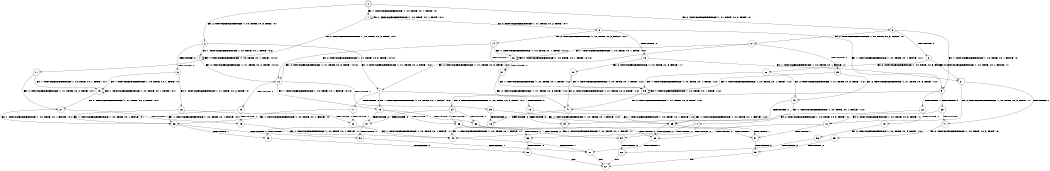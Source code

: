 digraph BCG {
size = "7, 10.5";
center = TRUE;
node [shape = circle];
0 [peripheries = 2];
0 -> 1 [label = "EX !1 !ATOMIC_EXCH_BRANCH (1, +0, TRUE, +0, 1, TRUE) !:0:"];
0 -> 2 [label = "EX !2 !ATOMIC_EXCH_BRANCH (1, +0, TRUE, +0, 3, TRUE) !:0:"];
0 -> 3 [label = "EX !0 !ATOMIC_EXCH_BRANCH (1, +1, TRUE, +0, 2, TRUE) !:0:"];
1 -> 4 [label = "EX !2 !ATOMIC_EXCH_BRANCH (1, +0, TRUE, +0, 3, TRUE) !:0:1:"];
1 -> 5 [label = "EX !0 !ATOMIC_EXCH_BRANCH (1, +1, TRUE, +0, 2, TRUE) !:0:1:"];
1 -> 1 [label = "EX !1 !ATOMIC_EXCH_BRANCH (1, +0, TRUE, +0, 1, TRUE) !:0:1:"];
2 -> 6 [label = "TERMINATE !2"];
2 -> 4 [label = "EX !1 !ATOMIC_EXCH_BRANCH (1, +0, TRUE, +0, 1, TRUE) !:0:2:"];
2 -> 7 [label = "EX !0 !ATOMIC_EXCH_BRANCH (1, +1, TRUE, +0, 2, TRUE) !:0:2:"];
3 -> 8 [label = "TERMINATE !0"];
3 -> 9 [label = "EX !1 !ATOMIC_EXCH_BRANCH (1, +0, TRUE, +0, 1, FALSE) !:0:"];
3 -> 10 [label = "EX !2 !ATOMIC_EXCH_BRANCH (1, +0, TRUE, +0, 3, FALSE) !:0:"];
4 -> 11 [label = "TERMINATE !2"];
4 -> 12 [label = "EX !0 !ATOMIC_EXCH_BRANCH (1, +1, TRUE, +0, 2, TRUE) !:0:1:2:"];
4 -> 4 [label = "EX !1 !ATOMIC_EXCH_BRANCH (1, +0, TRUE, +0, 1, TRUE) !:0:1:2:"];
5 -> 13 [label = "TERMINATE !0"];
5 -> 14 [label = "EX !2 !ATOMIC_EXCH_BRANCH (1, +0, TRUE, +0, 3, FALSE) !:0:1:"];
5 -> 9 [label = "EX !1 !ATOMIC_EXCH_BRANCH (1, +0, TRUE, +0, 1, FALSE) !:0:1:"];
6 -> 15 [label = "EX !1 !ATOMIC_EXCH_BRANCH (1, +0, TRUE, +0, 1, TRUE) !:0:"];
6 -> 16 [label = "EX !0 !ATOMIC_EXCH_BRANCH (1, +1, TRUE, +0, 2, TRUE) !:0:"];
7 -> 17 [label = "TERMINATE !2"];
7 -> 18 [label = "TERMINATE !0"];
7 -> 19 [label = "EX !1 !ATOMIC_EXCH_BRANCH (1, +0, TRUE, +0, 1, FALSE) !:0:2:"];
8 -> 20 [label = "EX !2 !ATOMIC_EXCH_BRANCH (1, +0, TRUE, +0, 3, FALSE) !:1:"];
8 -> 21 [label = "EX !1 !ATOMIC_EXCH_BRANCH (1, +0, TRUE, +0, 1, FALSE) !:1:"];
9 -> 22 [label = "TERMINATE !1"];
9 -> 23 [label = "TERMINATE !0"];
9 -> 24 [label = "EX !2 !ATOMIC_EXCH_BRANCH (1, +0, TRUE, +0, 3, TRUE) !:0:1:"];
10 -> 25 [label = "TERMINATE !0"];
10 -> 26 [label = "EX !1 !ATOMIC_EXCH_BRANCH (1, +0, TRUE, +0, 1, TRUE) !:0:2:"];
10 -> 7 [label = "EX !2 !ATOMIC_EXCH_BRANCH (1, +1, TRUE, +0, 3, TRUE) !:0:2:"];
11 -> 27 [label = "EX !0 !ATOMIC_EXCH_BRANCH (1, +1, TRUE, +0, 2, TRUE) !:0:1:"];
11 -> 15 [label = "EX !1 !ATOMIC_EXCH_BRANCH (1, +0, TRUE, +0, 1, TRUE) !:0:1:"];
12 -> 28 [label = "TERMINATE !2"];
12 -> 29 [label = "TERMINATE !0"];
12 -> 19 [label = "EX !1 !ATOMIC_EXCH_BRANCH (1, +0, TRUE, +0, 1, FALSE) !:0:1:2:"];
13 -> 30 [label = "EX !2 !ATOMIC_EXCH_BRANCH (1, +0, TRUE, +0, 3, FALSE) !:1:"];
13 -> 21 [label = "EX !1 !ATOMIC_EXCH_BRANCH (1, +0, TRUE, +0, 1, FALSE) !:1:"];
14 -> 31 [label = "TERMINATE !0"];
14 -> 12 [label = "EX !2 !ATOMIC_EXCH_BRANCH (1, +1, TRUE, +0, 3, TRUE) !:0:1:2:"];
14 -> 26 [label = "EX !1 !ATOMIC_EXCH_BRANCH (1, +0, TRUE, +0, 1, TRUE) !:0:1:2:"];
15 -> 27 [label = "EX !0 !ATOMIC_EXCH_BRANCH (1, +1, TRUE, +0, 2, TRUE) !:0:1:"];
15 -> 15 [label = "EX !1 !ATOMIC_EXCH_BRANCH (1, +0, TRUE, +0, 1, TRUE) !:0:1:"];
16 -> 32 [label = "TERMINATE !0"];
16 -> 33 [label = "EX !1 !ATOMIC_EXCH_BRANCH (1, +0, TRUE, +0, 1, FALSE) !:0:"];
17 -> 32 [label = "TERMINATE !0"];
17 -> 33 [label = "EX !1 !ATOMIC_EXCH_BRANCH (1, +0, TRUE, +0, 1, FALSE) !:0:"];
18 -> 34 [label = "TERMINATE !2"];
18 -> 35 [label = "EX !1 !ATOMIC_EXCH_BRANCH (1, +0, TRUE, +0, 1, FALSE) !:1:2:"];
19 -> 36 [label = "TERMINATE !1"];
19 -> 37 [label = "TERMINATE !2"];
19 -> 38 [label = "TERMINATE !0"];
20 -> 39 [label = "EX !1 !ATOMIC_EXCH_BRANCH (1, +0, TRUE, +0, 1, TRUE) !:1:2:"];
20 -> 40 [label = "EX !2 !ATOMIC_EXCH_BRANCH (1, +1, TRUE, +0, 3, TRUE) !:1:2:"];
21 -> 41 [label = "TERMINATE !1"];
21 -> 42 [label = "EX !2 !ATOMIC_EXCH_BRANCH (1, +0, TRUE, +0, 3, TRUE) !:1:"];
22 -> 43 [label = "TERMINATE !0"];
22 -> 44 [label = "EX !2 !ATOMIC_EXCH_BRANCH (1, +0, TRUE, +0, 3, TRUE) !:0:"];
23 -> 41 [label = "TERMINATE !1"];
23 -> 42 [label = "EX !2 !ATOMIC_EXCH_BRANCH (1, +0, TRUE, +0, 3, TRUE) !:1:"];
24 -> 36 [label = "TERMINATE !1"];
24 -> 37 [label = "TERMINATE !2"];
24 -> 38 [label = "TERMINATE !0"];
25 -> 39 [label = "EX !1 !ATOMIC_EXCH_BRANCH (1, +0, TRUE, +0, 1, TRUE) !:1:2:"];
25 -> 40 [label = "EX !2 !ATOMIC_EXCH_BRANCH (1, +1, TRUE, +0, 3, TRUE) !:1:2:"];
26 -> 31 [label = "TERMINATE !0"];
26 -> 12 [label = "EX !2 !ATOMIC_EXCH_BRANCH (1, +1, TRUE, +0, 3, TRUE) !:0:1:2:"];
26 -> 26 [label = "EX !1 !ATOMIC_EXCH_BRANCH (1, +0, TRUE, +0, 1, TRUE) !:0:1:2:"];
27 -> 45 [label = "TERMINATE !0"];
27 -> 33 [label = "EX !1 !ATOMIC_EXCH_BRANCH (1, +0, TRUE, +0, 1, FALSE) !:0:1:"];
28 -> 45 [label = "TERMINATE !0"];
28 -> 33 [label = "EX !1 !ATOMIC_EXCH_BRANCH (1, +0, TRUE, +0, 1, FALSE) !:0:1:"];
29 -> 46 [label = "TERMINATE !2"];
29 -> 35 [label = "EX !1 !ATOMIC_EXCH_BRANCH (1, +0, TRUE, +0, 1, FALSE) !:1:2:"];
30 -> 47 [label = "EX !2 !ATOMIC_EXCH_BRANCH (1, +1, TRUE, +0, 3, TRUE) !:1:2:"];
30 -> 39 [label = "EX !1 !ATOMIC_EXCH_BRANCH (1, +0, TRUE, +0, 1, TRUE) !:1:2:"];
31 -> 47 [label = "EX !2 !ATOMIC_EXCH_BRANCH (1, +1, TRUE, +0, 3, TRUE) !:1:2:"];
31 -> 39 [label = "EX !1 !ATOMIC_EXCH_BRANCH (1, +0, TRUE, +0, 1, TRUE) !:1:2:"];
32 -> 48 [label = "EX !1 !ATOMIC_EXCH_BRANCH (1, +0, TRUE, +0, 1, FALSE) !:1:"];
33 -> 49 [label = "TERMINATE !1"];
33 -> 50 [label = "TERMINATE !0"];
34 -> 48 [label = "EX !1 !ATOMIC_EXCH_BRANCH (1, +0, TRUE, +0, 1, FALSE) !:1:"];
35 -> 51 [label = "TERMINATE !1"];
35 -> 52 [label = "TERMINATE !2"];
36 -> 53 [label = "TERMINATE !2"];
36 -> 54 [label = "TERMINATE !0"];
37 -> 49 [label = "TERMINATE !1"];
37 -> 50 [label = "TERMINATE !0"];
38 -> 51 [label = "TERMINATE !1"];
38 -> 52 [label = "TERMINATE !2"];
39 -> 47 [label = "EX !2 !ATOMIC_EXCH_BRANCH (1, +1, TRUE, +0, 3, TRUE) !:1:2:"];
39 -> 39 [label = "EX !1 !ATOMIC_EXCH_BRANCH (1, +0, TRUE, +0, 1, TRUE) !:1:2:"];
40 -> 34 [label = "TERMINATE !2"];
40 -> 35 [label = "EX !1 !ATOMIC_EXCH_BRANCH (1, +0, TRUE, +0, 1, FALSE) !:1:2:"];
41 -> 55 [label = "EX !2 !ATOMIC_EXCH_BRANCH (1, +0, TRUE, +0, 3, TRUE) !:2:"];
42 -> 51 [label = "TERMINATE !1"];
42 -> 52 [label = "TERMINATE !2"];
43 -> 56 [label = "EX !2 !ATOMIC_EXCH_BRANCH (1, +0, TRUE, +0, 3, TRUE) !:1:2:"];
44 -> 53 [label = "TERMINATE !2"];
44 -> 54 [label = "TERMINATE !0"];
45 -> 48 [label = "EX !1 !ATOMIC_EXCH_BRANCH (1, +0, TRUE, +0, 1, FALSE) !:1:"];
46 -> 48 [label = "EX !1 !ATOMIC_EXCH_BRANCH (1, +0, TRUE, +0, 1, FALSE) !:1:"];
47 -> 46 [label = "TERMINATE !2"];
47 -> 35 [label = "EX !1 !ATOMIC_EXCH_BRANCH (1, +0, TRUE, +0, 1, FALSE) !:1:2:"];
48 -> 57 [label = "TERMINATE !1"];
49 -> 58 [label = "TERMINATE !0"];
50 -> 57 [label = "TERMINATE !1"];
51 -> 59 [label = "TERMINATE !2"];
52 -> 57 [label = "TERMINATE !1"];
53 -> 58 [label = "TERMINATE !0"];
54 -> 60 [label = "TERMINATE !2"];
55 -> 59 [label = "TERMINATE !2"];
56 -> 60 [label = "TERMINATE !2"];
57 -> 61 [label = "exit"];
58 -> 61 [label = "exit"];
59 -> 61 [label = "exit"];
60 -> 61 [label = "exit"];
}
